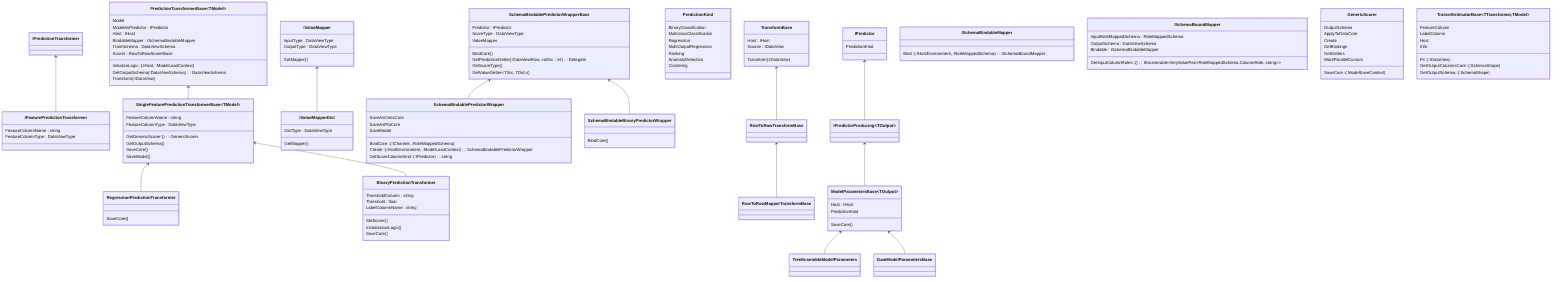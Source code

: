 classDiagram 
    class IPredictionTransformer 
    
    class IFeaturePredictionTransformer {
        FeatureColumnName : string
        FeatureColumnType : DataViewType
    }

    IPredictionTransformer <-- IFeaturePredictionTransformer  

    class PredictionTransformerBase~TModel~ {
        Model 
        ModelAsPredictor : IPredictor
        Host : IHost
        BindableMapper : ISchemaBindableMapper
        TrainSchema : DataViewSchema
        Scorer : RowToRowScorerBase
        InitializeLogic : (:IHost, :ModelLoadContext)
        GetOutputSchema(:DataViewSchema) : DataViewSchema
        Transform( :IDataView )
    }
    class SingleFeaturePredictionTransformerBase~TModel~ {
        FeatureColumnName : string
        FeatureColumnType : DataViewType
        GetGenericScorer: () : GenericScorer
        GetOutputSchema()
        SaveCore()
        SaveModel()
    }
    class RegressionPredictionTransformer {
        SaveCore()
    }
    class BinaryPredictionTransformer {
        ThresholdColumn : string
        Threshold : float
        LabelColumnName : string
        SetScorer() 
        InitializationLogic()
        SaveCore()
    }

    PredictionTransformerBase <-- SingleFeaturePredictionTransformerBase
    SingleFeaturePredictionTransformerBase <-- RegressionPredictionTransformer
    SingleFeaturePredictionTransformerBase <-- BinaryPredictionTransformer

    class IValueMapper {
        InputType : DataViewType
        OutputType : DataViewType
        GetMapper()
    }
    class IValueMapperDist {
        DistType : DataViewType
        GetMapper()
    }
    IValueMapper <-- IValueMapperDist

    class SchemaBindablePredictorWrapperBase {
    Predictor : IPredictor
    ScoreType : DataViewType
    ValueMapper
    BindCore()
    GetPredictionGetter(:DataViewRow, colSrc : int) : Delegate
    GetScoreType()
    GetValueGetter~TSrc, TDst~()
    }
    class SchemaBindablePredictorWrapper {
    BindCore : (:IChannel, :RoleMappedSchema)
    Create : (:HostEnvironment, :ModelLoadContext) : SchemaBindablePredictorWrapper
    GetScoreColumnKind : (:IPredictor) : string
    SaveAsOnnxCore
    SaveAsPfaCore
    SaveModel    
    }
    class SchemaBindableBinaryPredictorWrapper {
        BindCore()
    }
    SchemaBindablePredictorWrapperBase <-- SchemaBindableBinaryPredictorWrapper 
    SchemaBindablePredictorWrapperBase <-- SchemaBindablePredictorWrapper 

    class PredictionKind {
    BinaryClassification
    MulticlassClassification
    Regression
    MultiOutputRegression
    Ranking
    AnomalyDetection
    Clustering
    }

    class TransformBase {
        Host : IHost 
        Source : IDataView
        Transform( :IDataView )
    }
    class RowToRowTransformBase 
    class RowToRowMapperTransformBase 
    TransformBase <-- RowToRowTransformBase
    RowToRowTransformBase <-- RowToRowMapperTransformBase 

    class IPredictor {
        PredictionKind
    }
    class IPredictorProducing~TOutput~
    class ModelParametersBase~TOutput~ {
        Host : IHost 
        PredictionKind
        SaveCore()
    }
    class TreeEnsembleModelParameters
    class GamModelParametersBase
    IPredictor <-- IPredictorProducing
    IPredictorProducing <-- ModelParametersBase 
    ModelParametersBase <-- TreeEnsembleModelParameters
    ModelParametersBase <-- GamModelParametersBase

    class ISchemaBindableMapper {
      Bind : (:IHostEnvironment, :RoleMappedSchema) : ISchemaBoundMapper
    }

    class ISchemaBoundMapper {
      InputRoleMappedSchema : RoleMappedSchema
      OutputSchema : DataViewSchema
      Bindable : ISchemaBindableMapper
      GetInputColumnRoles : () : IEnumerable~KeyValuePair~RoleMappedSchema.ColumnRole, string~~
    }

    class GenericScorer {
      OutputSchema
      ApplyToDataCore
      Create
      GetBindings
      GetGetters
      SaveCore : (:ModelSaveContext)
      WantParallelCursors
    }

    class TrainerEstimatorBase~TTransformer,TModel~ {
      FeatureColumn
      LabelColumn
      Host
      Info
      Fit : (:IDataView) 
      GetOutputColumnsCore : (:SchemaShape)
      GetOutputSchema : (:SchemaShape)
    }